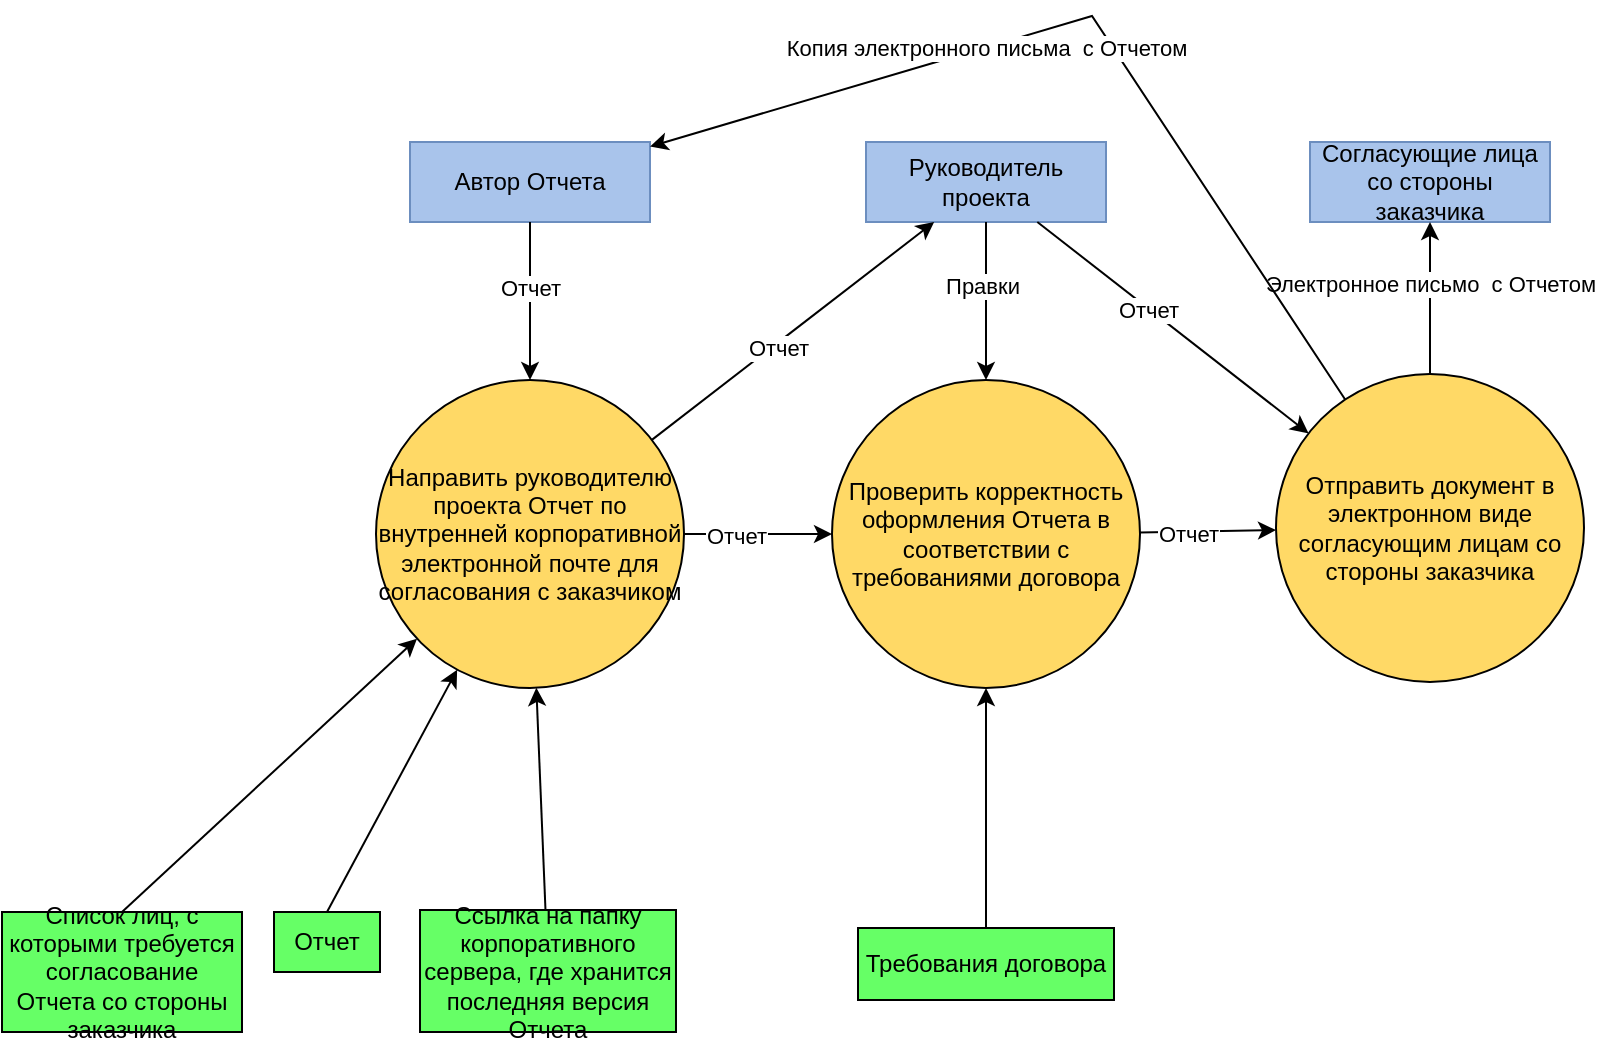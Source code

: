 <mxfile version="20.6.0" type="device"><diagram name="Page-1" id="52a04d89-c75d-2922-d76d-85b35f80e030"><mxGraphModel dx="-224.64" dy="15.79" grid="0" gridSize="10" guides="1" tooltips="1" connect="1" arrows="1" fold="1" page="0" pageScale="1" pageWidth="1100" pageHeight="850" math="0" shadow="0"><root><mxCell id="0"/><mxCell id="1" parent="0"/><mxCell id="YAnNIR8pH970T4GoT1p_-1" value="Автор Отчета" style="rounded=0;whiteSpace=wrap;html=1;fillColor=#A9C4EB;strokeColor=#6c8ebf;" vertex="1" parent="1"><mxGeometry x="274" y="70" width="120" height="40" as="geometry"/></mxCell><mxCell id="YAnNIR8pH970T4GoT1p_-2" value="Список лиц, с которыми требуется согласование Отчета со стороны заказчика" style="rounded=0;whiteSpace=wrap;html=1;fillColor=#66FF66;" vertex="1" parent="1"><mxGeometry x="70" y="455" width="120" height="60" as="geometry"/></mxCell><mxCell id="YAnNIR8pH970T4GoT1p_-3" value="Направить руководителю проекта Отчет по внутренней корпоративной электронной почте для согласования с заказчиком" style="ellipse;whiteSpace=wrap;html=1;aspect=fixed;fillColor=#FFD966;" vertex="1" parent="1"><mxGeometry x="257" y="189" width="154" height="154" as="geometry"/></mxCell><mxCell id="YAnNIR8pH970T4GoT1p_-4" value="" style="endArrow=classic;html=1;rounded=0;exitX=0.5;exitY=1;exitDx=0;exitDy=0;entryX=0.5;entryY=0;entryDx=0;entryDy=0;" edge="1" parent="1" source="YAnNIR8pH970T4GoT1p_-1" target="YAnNIR8pH970T4GoT1p_-3"><mxGeometry width="50" height="50" relative="1" as="geometry"><mxPoint x="418" y="447" as="sourcePoint"/><mxPoint x="468" y="397" as="targetPoint"/></mxGeometry></mxCell><mxCell id="YAnNIR8pH970T4GoT1p_-26" value="Отчет" style="edgeLabel;html=1;align=center;verticalAlign=middle;resizable=0;points=[];" vertex="1" connectable="0" parent="YAnNIR8pH970T4GoT1p_-4"><mxGeometry x="-0.177" relative="1" as="geometry"><mxPoint as="offset"/></mxGeometry></mxCell><mxCell id="YAnNIR8pH970T4GoT1p_-6" value="Отчет" style="rounded=0;whiteSpace=wrap;html=1;fillColor=#66FF66;" vertex="1" parent="1"><mxGeometry x="206" y="455" width="53" height="30" as="geometry"/></mxCell><mxCell id="YAnNIR8pH970T4GoT1p_-7" value="" style="endArrow=classic;html=1;rounded=0;exitX=0.5;exitY=0;exitDx=0;exitDy=0;" edge="1" parent="1" source="YAnNIR8pH970T4GoT1p_-6" target="YAnNIR8pH970T4GoT1p_-3"><mxGeometry width="50" height="50" relative="1" as="geometry"><mxPoint x="521" y="393" as="sourcePoint"/><mxPoint x="571" y="343" as="targetPoint"/></mxGeometry></mxCell><mxCell id="YAnNIR8pH970T4GoT1p_-8" value="Ссылка на папку корпоративного сервера, где хранится последняя версия Отчета" style="rounded=0;whiteSpace=wrap;html=1;fillColor=#66FF66;" vertex="1" parent="1"><mxGeometry x="279" y="454" width="128" height="61" as="geometry"/></mxCell><mxCell id="YAnNIR8pH970T4GoT1p_-9" value="" style="endArrow=classic;html=1;rounded=0;exitX=0.5;exitY=0;exitDx=0;exitDy=0;" edge="1" parent="1" source="YAnNIR8pH970T4GoT1p_-2" target="YAnNIR8pH970T4GoT1p_-3"><mxGeometry width="50" height="50" relative="1" as="geometry"><mxPoint x="222.18" y="433.23" as="sourcePoint"/><mxPoint x="205.004" y="289.0" as="targetPoint"/></mxGeometry></mxCell><mxCell id="YAnNIR8pH970T4GoT1p_-10" value="" style="endArrow=classic;html=1;rounded=0;" edge="1" parent="1" source="YAnNIR8pH970T4GoT1p_-8" target="YAnNIR8pH970T4GoT1p_-3"><mxGeometry width="50" height="50" relative="1" as="geometry"><mxPoint x="419.18" y="462.23" as="sourcePoint"/><mxPoint x="402.004" y="318.0" as="targetPoint"/></mxGeometry></mxCell><mxCell id="YAnNIR8pH970T4GoT1p_-11" value="Руководитель проекта" style="rounded=0;whiteSpace=wrap;html=1;fillColor=#A9C4EB;strokeColor=#6c8ebf;" vertex="1" parent="1"><mxGeometry x="502" y="70" width="120" height="40" as="geometry"/></mxCell><mxCell id="YAnNIR8pH970T4GoT1p_-12" value="Проверить корректность оформления Отчета в соответствии с требованиями договора" style="ellipse;whiteSpace=wrap;html=1;aspect=fixed;fillColor=#FFD966;" vertex="1" parent="1"><mxGeometry x="485" y="189" width="154" height="154" as="geometry"/></mxCell><mxCell id="YAnNIR8pH970T4GoT1p_-14" value="" style="endArrow=classic;html=1;rounded=0;exitX=1;exitY=0.5;exitDx=0;exitDy=0;" edge="1" parent="1" source="YAnNIR8pH970T4GoT1p_-3" target="YAnNIR8pH970T4GoT1p_-12"><mxGeometry width="50" height="50" relative="1" as="geometry"><mxPoint x="405" y="379" as="sourcePoint"/><mxPoint x="455" y="329" as="targetPoint"/></mxGeometry></mxCell><mxCell id="YAnNIR8pH970T4GoT1p_-17" value="Отчет" style="edgeLabel;html=1;align=center;verticalAlign=middle;resizable=0;points=[];" vertex="1" connectable="0" parent="YAnNIR8pH970T4GoT1p_-14"><mxGeometry x="-0.291" y="-1" relative="1" as="geometry"><mxPoint as="offset"/></mxGeometry></mxCell><mxCell id="YAnNIR8pH970T4GoT1p_-15" value="Требования договора" style="rounded=0;whiteSpace=wrap;html=1;fillColor=#66FF66;" vertex="1" parent="1"><mxGeometry x="498" y="463" width="128" height="36" as="geometry"/></mxCell><mxCell id="YAnNIR8pH970T4GoT1p_-16" value="" style="endArrow=classic;html=1;rounded=0;" edge="1" parent="1" source="YAnNIR8pH970T4GoT1p_-11" target="YAnNIR8pH970T4GoT1p_-12"><mxGeometry width="50" height="50" relative="1" as="geometry"><mxPoint x="466" y="120.0" as="sourcePoint"/><mxPoint x="466" y="199.0" as="targetPoint"/></mxGeometry></mxCell><mxCell id="YAnNIR8pH970T4GoT1p_-28" value="Правки" style="edgeLabel;html=1;align=center;verticalAlign=middle;resizable=0;points=[];" vertex="1" connectable="0" parent="YAnNIR8pH970T4GoT1p_-16"><mxGeometry x="-0.206" y="-2" relative="1" as="geometry"><mxPoint as="offset"/></mxGeometry></mxCell><mxCell id="YAnNIR8pH970T4GoT1p_-18" value="" style="endArrow=classic;html=1;rounded=0;" edge="1" parent="1" source="YAnNIR8pH970T4GoT1p_-15" target="YAnNIR8pH970T4GoT1p_-12"><mxGeometry width="50" height="50" relative="1" as="geometry"><mxPoint x="692.692" y="449.06" as="sourcePoint"/><mxPoint x="688.001" y="338.001" as="targetPoint"/></mxGeometry></mxCell><mxCell id="YAnNIR8pH970T4GoT1p_-19" value="Отправить документ в электронном виде согласующим лицам со стороны заказчика" style="ellipse;whiteSpace=wrap;html=1;aspect=fixed;fillColor=#FFD966;" vertex="1" parent="1"><mxGeometry x="707" y="186" width="154" height="154" as="geometry"/></mxCell><mxCell id="YAnNIR8pH970T4GoT1p_-20" value="" style="endArrow=classic;html=1;rounded=0;" edge="1" parent="1" source="YAnNIR8pH970T4GoT1p_-11" target="YAnNIR8pH970T4GoT1p_-19"><mxGeometry width="50" height="50" relative="1" as="geometry"><mxPoint x="628" y="121.0" as="sourcePoint"/><mxPoint x="628" y="200.0" as="targetPoint"/></mxGeometry></mxCell><mxCell id="YAnNIR8pH970T4GoT1p_-29" value="Отчет" style="edgeLabel;html=1;align=center;verticalAlign=middle;resizable=0;points=[];" vertex="1" connectable="0" parent="YAnNIR8pH970T4GoT1p_-20"><mxGeometry x="-0.184" y="-1" relative="1" as="geometry"><mxPoint as="offset"/></mxGeometry></mxCell><mxCell id="YAnNIR8pH970T4GoT1p_-21" value="" style="endArrow=classic;html=1;rounded=0;" edge="1" parent="1" source="YAnNIR8pH970T4GoT1p_-12" target="YAnNIR8pH970T4GoT1p_-19"><mxGeometry width="50" height="50" relative="1" as="geometry"><mxPoint x="642" y="340" as="sourcePoint"/><mxPoint x="716.0" y="340" as="targetPoint"/></mxGeometry></mxCell><mxCell id="YAnNIR8pH970T4GoT1p_-22" value="Отчет" style="edgeLabel;html=1;align=center;verticalAlign=middle;resizable=0;points=[];" vertex="1" connectable="0" parent="YAnNIR8pH970T4GoT1p_-21"><mxGeometry x="-0.291" y="-1" relative="1" as="geometry"><mxPoint as="offset"/></mxGeometry></mxCell><mxCell id="YAnNIR8pH970T4GoT1p_-23" value="Согласующие лица со стороны заказчика" style="rounded=0;whiteSpace=wrap;html=1;fillColor=#A9C4EB;strokeColor=#6c8ebf;" vertex="1" parent="1"><mxGeometry x="724" y="70" width="120" height="40" as="geometry"/></mxCell><mxCell id="YAnNIR8pH970T4GoT1p_-24" value="" style="endArrow=classic;html=1;rounded=0;" edge="1" parent="1" source="YAnNIR8pH970T4GoT1p_-3" target="YAnNIR8pH970T4GoT1p_-11"><mxGeometry width="50" height="50" relative="1" as="geometry"><mxPoint x="466" y="135" as="sourcePoint"/><mxPoint x="466" y="214.0" as="targetPoint"/></mxGeometry></mxCell><mxCell id="YAnNIR8pH970T4GoT1p_-27" value="Отчет" style="edgeLabel;html=1;align=center;verticalAlign=middle;resizable=0;points=[];" vertex="1" connectable="0" parent="YAnNIR8pH970T4GoT1p_-24"><mxGeometry x="-0.131" y="-2" relative="1" as="geometry"><mxPoint as="offset"/></mxGeometry></mxCell><mxCell id="YAnNIR8pH970T4GoT1p_-25" value="" style="endArrow=classic;html=1;rounded=0;" edge="1" parent="1" source="YAnNIR8pH970T4GoT1p_-19" target="YAnNIR8pH970T4GoT1p_-23"><mxGeometry width="50" height="50" relative="1" as="geometry"><mxPoint x="659.003" y="393.3" as="sourcePoint"/><mxPoint x="794.587" y="499.005" as="targetPoint"/></mxGeometry></mxCell><mxCell id="YAnNIR8pH970T4GoT1p_-30" value="Электронное письмо&amp;nbsp; с Отчетом" style="edgeLabel;html=1;align=center;verticalAlign=middle;resizable=0;points=[];" vertex="1" connectable="0" parent="YAnNIR8pH970T4GoT1p_-25"><mxGeometry x="0.19" relative="1" as="geometry"><mxPoint as="offset"/></mxGeometry></mxCell><mxCell id="YAnNIR8pH970T4GoT1p_-33" value="" style="endArrow=classic;html=1;rounded=0;" edge="1" parent="1" source="YAnNIR8pH970T4GoT1p_-19" target="YAnNIR8pH970T4GoT1p_-1"><mxGeometry width="50" height="50" relative="1" as="geometry"><mxPoint x="674" y="162" as="sourcePoint"/><mxPoint x="724" y="112" as="targetPoint"/><Array as="points"><mxPoint x="615" y="7"/></Array></mxGeometry></mxCell><mxCell id="YAnNIR8pH970T4GoT1p_-34" value="Копия электронного письма&amp;nbsp; с Отчетом" style="edgeLabel;html=1;align=center;verticalAlign=middle;resizable=0;points=[];" vertex="1" connectable="0" parent="YAnNIR8pH970T4GoT1p_-33"><mxGeometry x="0.24" relative="1" as="geometry"><mxPoint as="offset"/></mxGeometry></mxCell></root></mxGraphModel></diagram></mxfile>